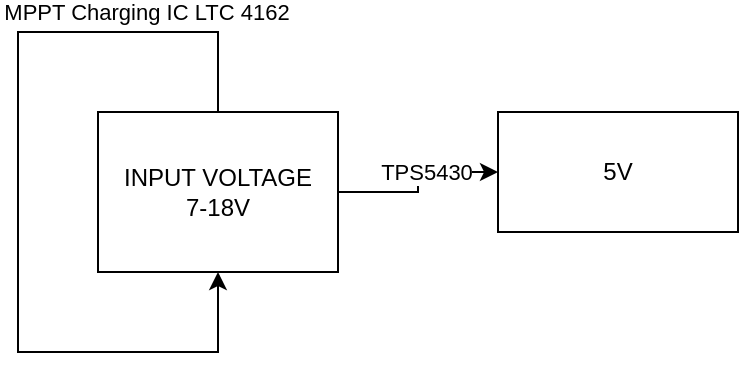 <mxfile version="24.4.2" type="github">
  <diagram name="Trang-1" id="CKeOaCZzpsmmcXEO4DyK">
    <mxGraphModel dx="347" dy="206" grid="1" gridSize="10" guides="1" tooltips="1" connect="1" arrows="1" fold="1" page="1" pageScale="1" pageWidth="827" pageHeight="1169" math="0" shadow="0">
      <root>
        <mxCell id="0" />
        <mxCell id="1" parent="0" />
        <mxCell id="OwNLMk1GjVaSDZsHJYaO-3" value="" style="edgeStyle=orthogonalEdgeStyle;rounded=0;orthogonalLoop=1;jettySize=auto;html=1;" edge="1" parent="1" source="OwNLMk1GjVaSDZsHJYaO-1" target="OwNLMk1GjVaSDZsHJYaO-2">
          <mxGeometry relative="1" as="geometry" />
        </mxCell>
        <mxCell id="OwNLMk1GjVaSDZsHJYaO-6" value="TPS5430" style="edgeLabel;html=1;align=center;verticalAlign=middle;resizable=0;points=[];" vertex="1" connectable="0" parent="OwNLMk1GjVaSDZsHJYaO-3">
          <mxGeometry x="-0.181" relative="1" as="geometry">
            <mxPoint x="7" y="-10" as="offset" />
          </mxGeometry>
        </mxCell>
        <mxCell id="OwNLMk1GjVaSDZsHJYaO-4" style="edgeStyle=orthogonalEdgeStyle;rounded=0;orthogonalLoop=1;jettySize=auto;html=1;entryX=0.5;entryY=1;entryDx=0;entryDy=0;" edge="1" parent="1" target="OwNLMk1GjVaSDZsHJYaO-1">
          <mxGeometry relative="1" as="geometry">
            <mxPoint x="220" y="209.97" as="targetPoint" />
            <mxPoint x="220" y="159.97" as="sourcePoint" />
            <Array as="points">
              <mxPoint x="220" y="80" />
              <mxPoint x="120" y="80" />
              <mxPoint x="120" y="240" />
              <mxPoint x="220" y="240" />
            </Array>
          </mxGeometry>
        </mxCell>
        <mxCell id="OwNLMk1GjVaSDZsHJYaO-5" value="MPPT Charging IC LTC 4162" style="edgeLabel;html=1;align=center;verticalAlign=middle;resizable=0;points=[];" vertex="1" connectable="0" parent="OwNLMk1GjVaSDZsHJYaO-4">
          <mxGeometry x="-0.452" y="-1" relative="1" as="geometry">
            <mxPoint x="15" y="-9" as="offset" />
          </mxGeometry>
        </mxCell>
        <mxCell id="OwNLMk1GjVaSDZsHJYaO-1" value="INPUT VOLTAGE&lt;div&gt;7-18V&lt;/div&gt;" style="rounded=0;whiteSpace=wrap;html=1;" vertex="1" parent="1">
          <mxGeometry x="160" y="120" width="120" height="80" as="geometry" />
        </mxCell>
        <mxCell id="OwNLMk1GjVaSDZsHJYaO-2" value="5V" style="whiteSpace=wrap;html=1;rounded=0;" vertex="1" parent="1">
          <mxGeometry x="360" y="120" width="120" height="60" as="geometry" />
        </mxCell>
      </root>
    </mxGraphModel>
  </diagram>
</mxfile>

